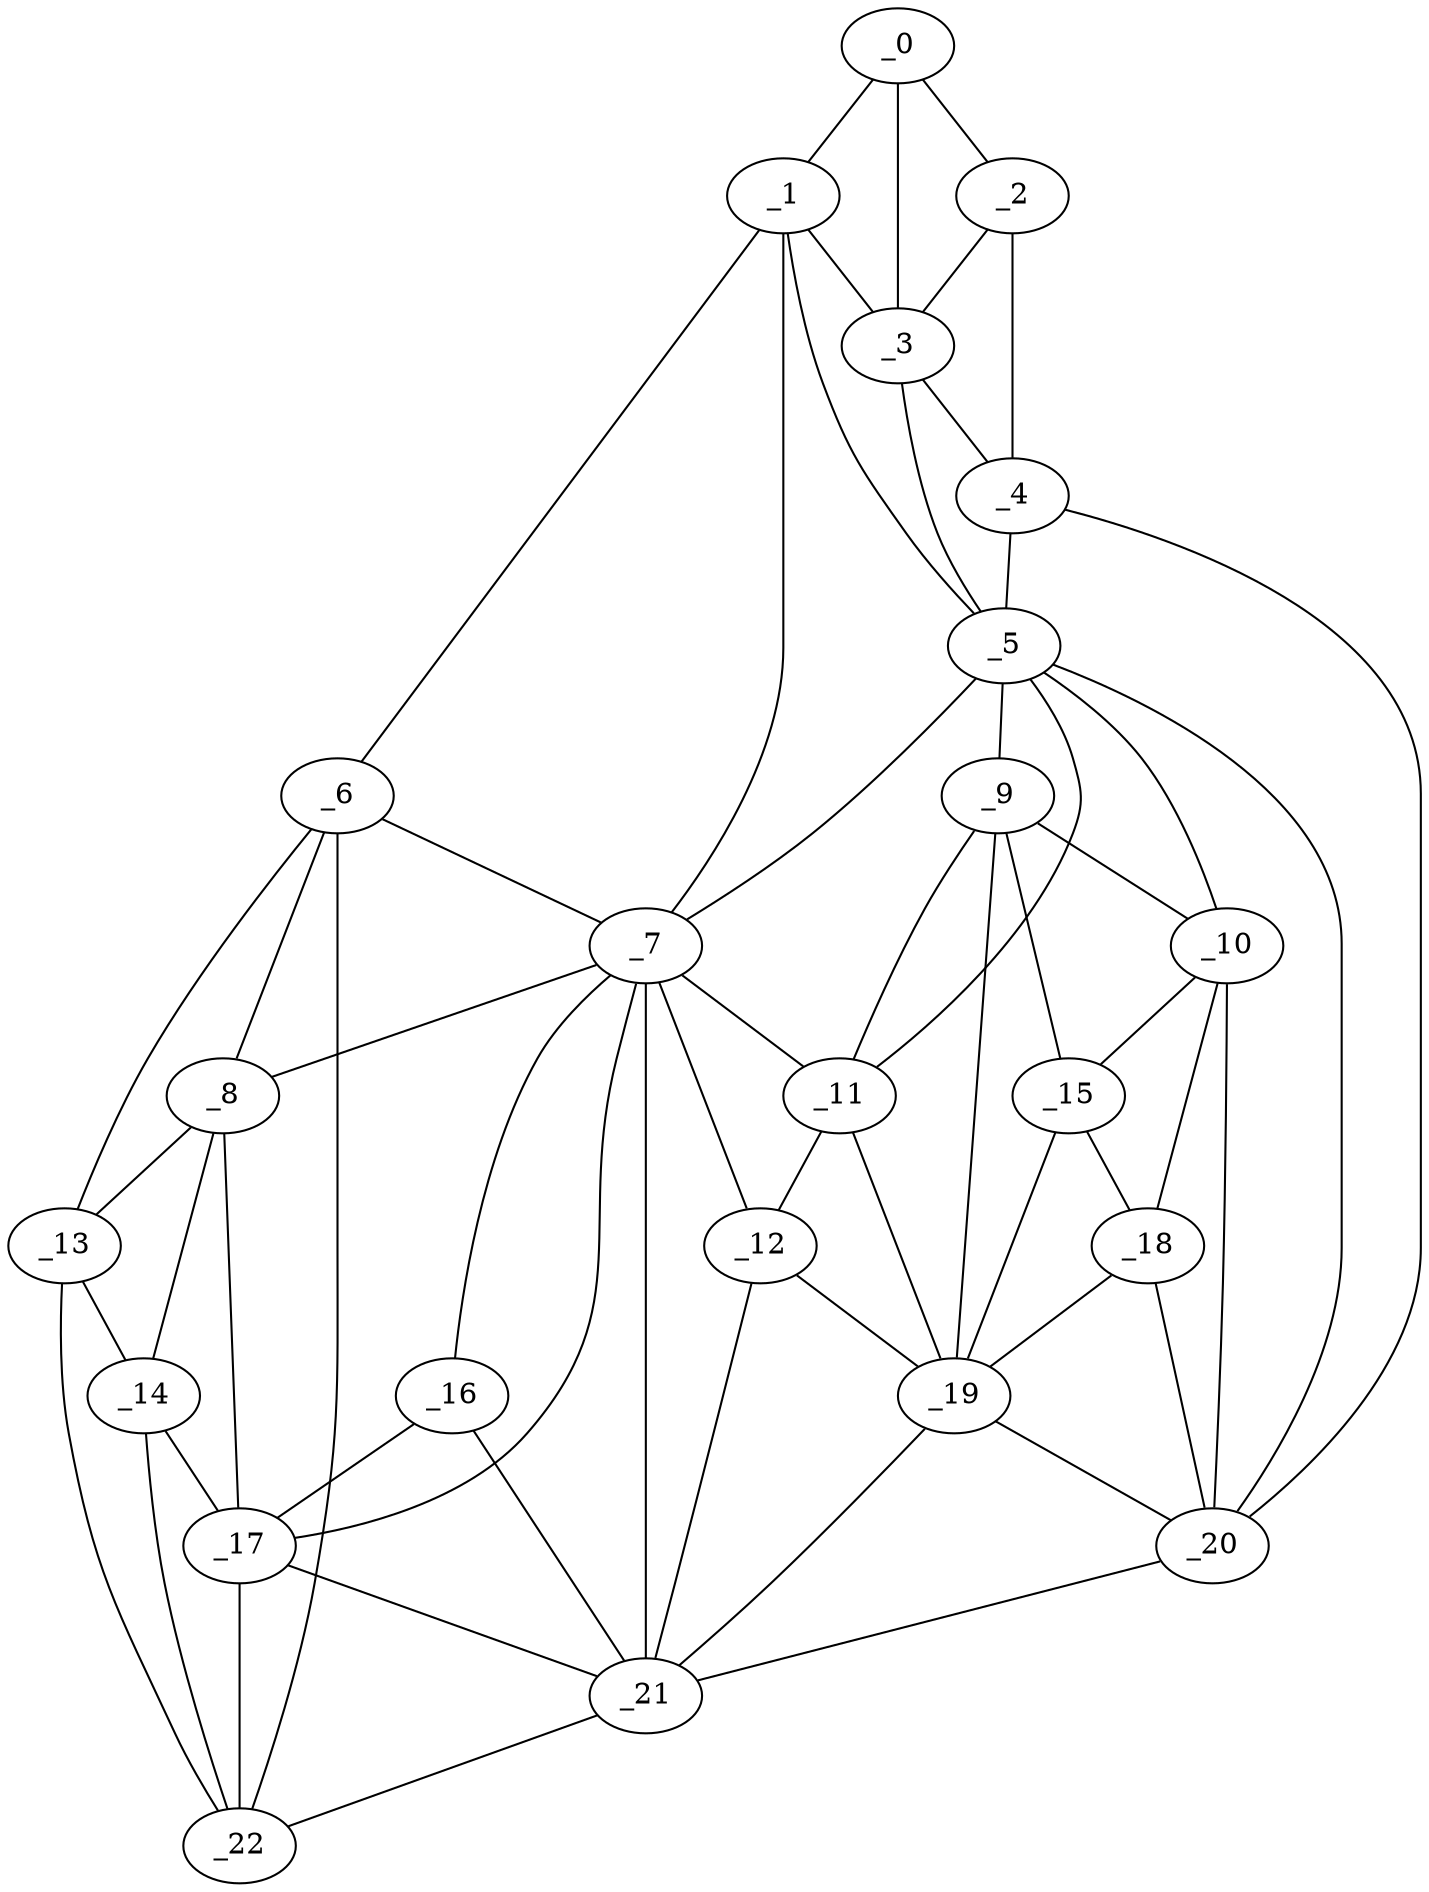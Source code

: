 graph "obj99__285.gxl" {
	_0	 [x=35,
		y=9];
	_1	 [x=35,
		y=15];
	_0 -- _1	 [valence=1];
	_2	 [x=43,
		y=4];
	_0 -- _2	 [valence=1];
	_3	 [x=45,
		y=11];
	_0 -- _3	 [valence=2];
	_1 -- _3	 [valence=1];
	_5	 [x=78,
		y=34];
	_1 -- _5	 [valence=2];
	_6	 [x=79,
		y=125];
	_1 -- _6	 [valence=1];
	_7	 [x=82,
		y=75];
	_1 -- _7	 [valence=2];
	_2 -- _3	 [valence=2];
	_4	 [x=51,
		y=5];
	_2 -- _4	 [valence=1];
	_3 -- _4	 [valence=1];
	_3 -- _5	 [valence=1];
	_4 -- _5	 [valence=2];
	_20	 [x=95,
		y=16];
	_4 -- _20	 [valence=1];
	_5 -- _7	 [valence=1];
	_9	 [x=85,
		y=41];
	_5 -- _9	 [valence=1];
	_10	 [x=86,
		y=32];
	_5 -- _10	 [valence=2];
	_11	 [x=87,
		y=49];
	_5 -- _11	 [valence=2];
	_5 -- _20	 [valence=1];
	_6 -- _7	 [valence=2];
	_8	 [x=84,
		y=112];
	_6 -- _8	 [valence=1];
	_13	 [x=90,
		y=111];
	_6 -- _13	 [valence=2];
	_22	 [x=96,
		y=114];
	_6 -- _22	 [valence=1];
	_7 -- _8	 [valence=2];
	_7 -- _11	 [valence=1];
	_12	 [x=90,
		y=55];
	_7 -- _12	 [valence=1];
	_16	 [x=93,
		y=73];
	_7 -- _16	 [valence=2];
	_17	 [x=93,
		y=94];
	_7 -- _17	 [valence=2];
	_21	 [x=96,
		y=64];
	_7 -- _21	 [valence=2];
	_8 -- _13	 [valence=2];
	_14	 [x=91,
		y=104];
	_8 -- _14	 [valence=2];
	_8 -- _17	 [valence=2];
	_9 -- _10	 [valence=2];
	_9 -- _11	 [valence=2];
	_15	 [x=93,
		y=39];
	_9 -- _15	 [valence=2];
	_19	 [x=94,
		y=47];
	_9 -- _19	 [valence=2];
	_10 -- _15	 [valence=1];
	_18	 [x=94,
		y=24];
	_10 -- _18	 [valence=2];
	_10 -- _20	 [valence=2];
	_11 -- _12	 [valence=2];
	_11 -- _19	 [valence=2];
	_12 -- _19	 [valence=1];
	_12 -- _21	 [valence=2];
	_13 -- _14	 [valence=2];
	_13 -- _22	 [valence=2];
	_14 -- _17	 [valence=2];
	_14 -- _22	 [valence=2];
	_15 -- _18	 [valence=1];
	_15 -- _19	 [valence=2];
	_16 -- _17	 [valence=2];
	_16 -- _21	 [valence=1];
	_17 -- _21	 [valence=2];
	_17 -- _22	 [valence=2];
	_18 -- _19	 [valence=2];
	_18 -- _20	 [valence=1];
	_19 -- _20	 [valence=1];
	_19 -- _21	 [valence=1];
	_20 -- _21	 [valence=1];
	_21 -- _22	 [valence=1];
}
